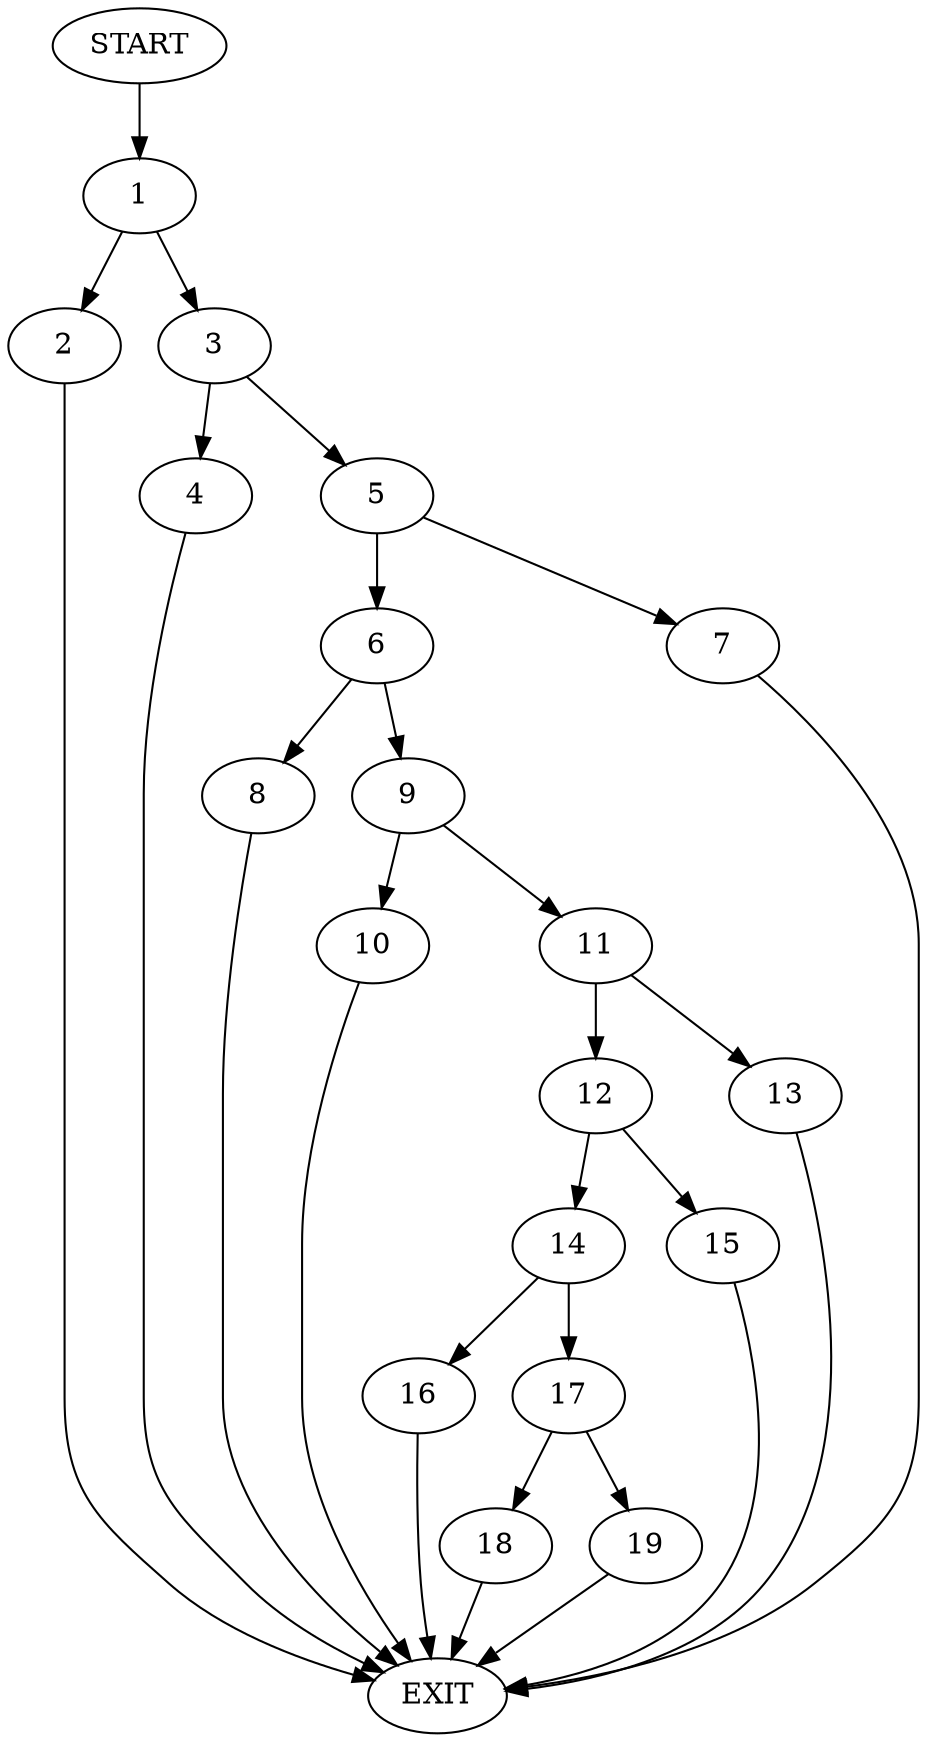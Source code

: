digraph {
0 [label="START"]
20 [label="EXIT"]
0 -> 1
1 -> 2
1 -> 3
3 -> 4
3 -> 5
2 -> 20
4 -> 20
5 -> 6
5 -> 7
6 -> 8
6 -> 9
7 -> 20
8 -> 20
9 -> 10
9 -> 11
10 -> 20
11 -> 12
11 -> 13
13 -> 20
12 -> 14
12 -> 15
14 -> 16
14 -> 17
15 -> 20
17 -> 18
17 -> 19
16 -> 20
19 -> 20
18 -> 20
}
